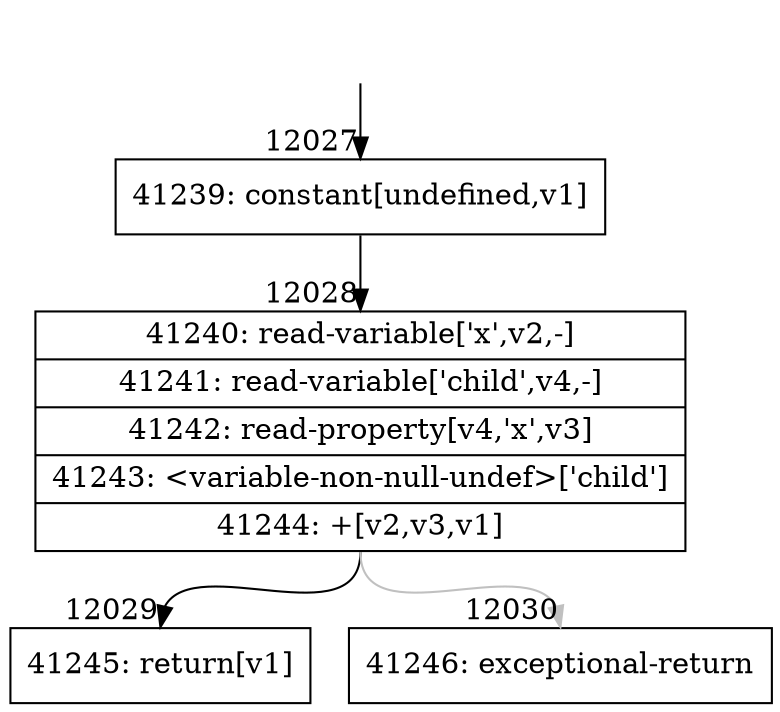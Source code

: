 digraph {
rankdir="TD"
BB_entry1112[shape=none,label=""];
BB_entry1112 -> BB12027 [tailport=s, headport=n, headlabel="    12027"]
BB12027 [shape=record label="{41239: constant[undefined,v1]}" ] 
BB12027 -> BB12028 [tailport=s, headport=n, headlabel="      12028"]
BB12028 [shape=record label="{41240: read-variable['x',v2,-]|41241: read-variable['child',v4,-]|41242: read-property[v4,'x',v3]|41243: \<variable-non-null-undef\>['child']|41244: +[v2,v3,v1]}" ] 
BB12028 -> BB12029 [tailport=s, headport=n, headlabel="      12029"]
BB12028 -> BB12030 [tailport=s, headport=n, color=gray, headlabel="      12030"]
BB12029 [shape=record label="{41245: return[v1]}" ] 
BB12030 [shape=record label="{41246: exceptional-return}" ] 
//#$~ 7211
}
